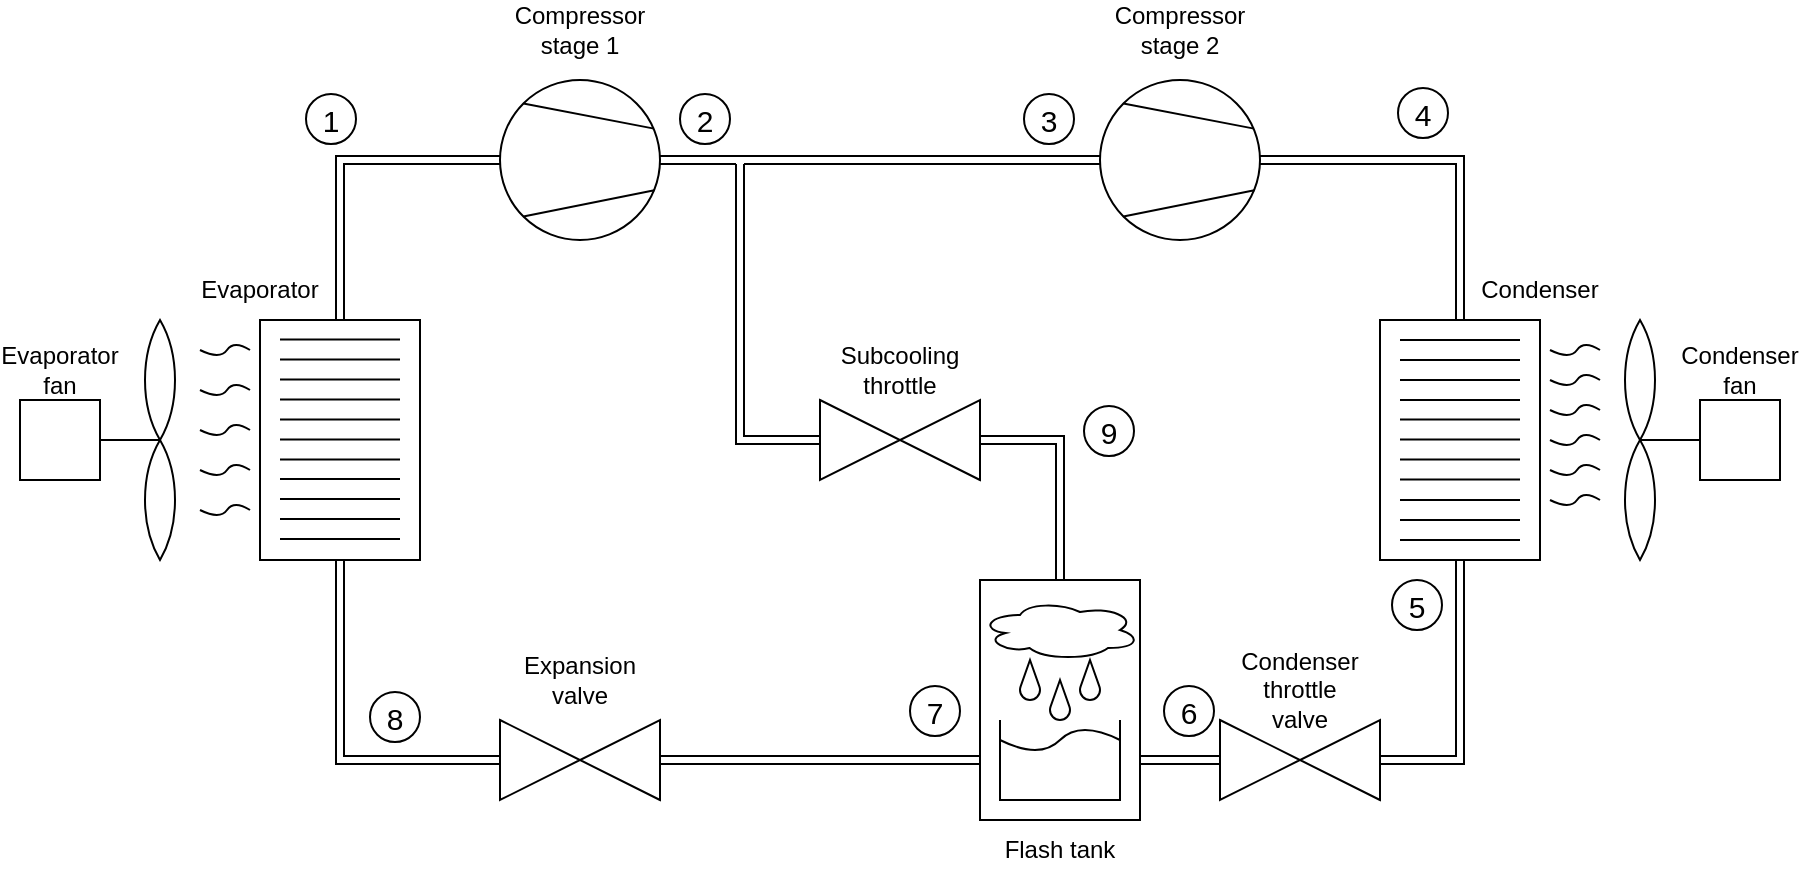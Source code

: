 <mxfile version="17.1.2" type="github">
  <diagram id="86LWPGzjrzok_drfQPmZ" name="Page-1">
    <mxGraphModel dx="786" dy="1054" grid="0" gridSize="10" guides="1" tooltips="1" connect="1" arrows="1" fold="1" page="1" pageScale="1" pageWidth="930" pageHeight="459" math="0" shadow="0">
      <root>
        <mxCell id="0" />
        <mxCell id="1" parent="0" />
        <mxCell id="T0VQDDk7Vr0k8I6lb6Ah-1" value="" style="group" parent="1" vertex="1" connectable="0">
          <mxGeometry x="13" y="14" width="900" height="440" as="geometry" />
        </mxCell>
        <mxCell id="ViR2Tt4yyh8v6bLRr8B0-2" value="" style="ellipse;whiteSpace=wrap;html=1;aspect=fixed;" parent="T0VQDDk7Vr0k8I6lb6Ah-1" vertex="1">
          <mxGeometry x="250" y="40" width="80" height="80" as="geometry" />
        </mxCell>
        <mxCell id="ViR2Tt4yyh8v6bLRr8B0-4" value="" style="rounded=0;whiteSpace=wrap;html=1;" parent="T0VQDDk7Vr0k8I6lb6Ah-1" vertex="1">
          <mxGeometry x="690" y="160" width="80" height="120" as="geometry" />
        </mxCell>
        <mxCell id="ViR2Tt4yyh8v6bLRr8B0-5" value="" style="rounded=0;whiteSpace=wrap;html=1;" parent="T0VQDDk7Vr0k8I6lb6Ah-1" vertex="1">
          <mxGeometry x="130" y="160" width="80" height="120" as="geometry" />
        </mxCell>
        <mxCell id="ViR2Tt4yyh8v6bLRr8B0-6" value="" style="triangle;whiteSpace=wrap;html=1;rotation=-180;" parent="T0VQDDk7Vr0k8I6lb6Ah-1" vertex="1">
          <mxGeometry x="290" y="360" width="40" height="40" as="geometry" />
        </mxCell>
        <mxCell id="ViR2Tt4yyh8v6bLRr8B0-7" value="" style="triangle;whiteSpace=wrap;html=1;" parent="T0VQDDk7Vr0k8I6lb6Ah-1" vertex="1">
          <mxGeometry x="250" y="360" width="40" height="40" as="geometry" />
        </mxCell>
        <mxCell id="ViR2Tt4yyh8v6bLRr8B0-8" value="" style="triangle;whiteSpace=wrap;html=1;rotation=-180;" parent="T0VQDDk7Vr0k8I6lb6Ah-1" vertex="1">
          <mxGeometry x="650" y="360" width="40" height="40" as="geometry" />
        </mxCell>
        <mxCell id="ViR2Tt4yyh8v6bLRr8B0-9" value="" style="triangle;whiteSpace=wrap;html=1;" parent="T0VQDDk7Vr0k8I6lb6Ah-1" vertex="1">
          <mxGeometry x="610" y="360" width="40" height="40" as="geometry" />
        </mxCell>
        <mxCell id="ViR2Tt4yyh8v6bLRr8B0-11" value="" style="rounded=0;whiteSpace=wrap;html=1;" parent="T0VQDDk7Vr0k8I6lb6Ah-1" vertex="1">
          <mxGeometry x="490" y="290" width="80" height="120" as="geometry" />
        </mxCell>
        <mxCell id="ViR2Tt4yyh8v6bLRr8B0-12" value="" style="triangle;whiteSpace=wrap;html=1;rotation=-180;" parent="T0VQDDk7Vr0k8I6lb6Ah-1" vertex="1">
          <mxGeometry x="450" y="200" width="40" height="40" as="geometry" />
        </mxCell>
        <mxCell id="ViR2Tt4yyh8v6bLRr8B0-13" value="" style="triangle;whiteSpace=wrap;html=1;" parent="T0VQDDk7Vr0k8I6lb6Ah-1" vertex="1">
          <mxGeometry x="410" y="200" width="40" height="40" as="geometry" />
        </mxCell>
        <mxCell id="ViR2Tt4yyh8v6bLRr8B0-15" value="" style="whiteSpace=wrap;html=1;shape=mxgraph.basic.pointed_oval" parent="T0VQDDk7Vr0k8I6lb6Ah-1" vertex="1">
          <mxGeometry x="810" y="160" width="20" height="60" as="geometry" />
        </mxCell>
        <mxCell id="ViR2Tt4yyh8v6bLRr8B0-16" value="" style="whiteSpace=wrap;html=1;shape=mxgraph.basic.pointed_oval" parent="T0VQDDk7Vr0k8I6lb6Ah-1" vertex="1">
          <mxGeometry x="810" y="220" width="20" height="60" as="geometry" />
        </mxCell>
        <mxCell id="ViR2Tt4yyh8v6bLRr8B0-18" value="" style="endArrow=none;html=1;rounded=0;entryX=0.5;entryY=0;entryDx=0;entryDy=0;entryPerimeter=0;" parent="T0VQDDk7Vr0k8I6lb6Ah-1" target="ViR2Tt4yyh8v6bLRr8B0-16" edge="1">
          <mxGeometry width="50" height="50" relative="1" as="geometry">
            <mxPoint x="850" y="220" as="sourcePoint" />
            <mxPoint x="820" y="230" as="targetPoint" />
          </mxGeometry>
        </mxCell>
        <mxCell id="ViR2Tt4yyh8v6bLRr8B0-19" value="" style="rounded=0;whiteSpace=wrap;html=1;" parent="T0VQDDk7Vr0k8I6lb6Ah-1" vertex="1">
          <mxGeometry x="850" y="200" width="40" height="40" as="geometry" />
        </mxCell>
        <mxCell id="ViR2Tt4yyh8v6bLRr8B0-20" value="" style="whiteSpace=wrap;html=1;shape=mxgraph.basic.pointed_oval" parent="T0VQDDk7Vr0k8I6lb6Ah-1" vertex="1">
          <mxGeometry x="70" y="160" width="20" height="60" as="geometry" />
        </mxCell>
        <mxCell id="ViR2Tt4yyh8v6bLRr8B0-21" value="" style="whiteSpace=wrap;html=1;shape=mxgraph.basic.pointed_oval" parent="T0VQDDk7Vr0k8I6lb6Ah-1" vertex="1">
          <mxGeometry x="70" y="220" width="20" height="60" as="geometry" />
        </mxCell>
        <mxCell id="ViR2Tt4yyh8v6bLRr8B0-22" value="" style="endArrow=none;html=1;rounded=0;entryX=0.5;entryY=0;entryDx=0;entryDy=0;entryPerimeter=0;exitX=1;exitY=0.5;exitDx=0;exitDy=0;" parent="T0VQDDk7Vr0k8I6lb6Ah-1" source="ViR2Tt4yyh8v6bLRr8B0-23" target="ViR2Tt4yyh8v6bLRr8B0-21" edge="1">
          <mxGeometry width="50" height="50" relative="1" as="geometry">
            <mxPoint x="50" y="220" as="sourcePoint" />
            <mxPoint x="20" y="230" as="targetPoint" />
          </mxGeometry>
        </mxCell>
        <mxCell id="ViR2Tt4yyh8v6bLRr8B0-23" value="" style="rounded=0;whiteSpace=wrap;html=1;" parent="T0VQDDk7Vr0k8I6lb6Ah-1" vertex="1">
          <mxGeometry x="10" y="200" width="40" height="40" as="geometry" />
        </mxCell>
        <mxCell id="ViR2Tt4yyh8v6bLRr8B0-24" value="" style="endArrow=none;html=1;rounded=0;exitX=1;exitY=0.5;exitDx=0;exitDy=0;shape=link;" parent="T0VQDDk7Vr0k8I6lb6Ah-1" source="ViR2Tt4yyh8v6bLRr8B0-2" edge="1">
          <mxGeometry width="50" height="50" relative="1" as="geometry">
            <mxPoint x="380" y="290" as="sourcePoint" />
            <mxPoint x="368" y="80" as="targetPoint" />
          </mxGeometry>
        </mxCell>
        <mxCell id="ViR2Tt4yyh8v6bLRr8B0-25" value="" style="endArrow=none;html=1;rounded=0;entryX=0;entryY=0.5;entryDx=0;entryDy=0;shape=link;" parent="T0VQDDk7Vr0k8I6lb6Ah-1" target="ViR2Tt4yyh8v6bLRr8B0-13" edge="1">
          <mxGeometry width="50" height="50" relative="1" as="geometry">
            <mxPoint x="370" y="82" as="sourcePoint" />
            <mxPoint x="560" y="90.0" as="targetPoint" />
            <Array as="points">
              <mxPoint x="370" y="220" />
            </Array>
          </mxGeometry>
        </mxCell>
        <mxCell id="ViR2Tt4yyh8v6bLRr8B0-26" value="" style="endArrow=none;html=1;rounded=0;entryX=0;entryY=0.5;entryDx=0;entryDy=0;exitX=0.5;exitY=0;exitDx=0;exitDy=0;shape=link;" parent="T0VQDDk7Vr0k8I6lb6Ah-1" source="ViR2Tt4yyh8v6bLRr8B0-11" target="ViR2Tt4yyh8v6bLRr8B0-12" edge="1">
          <mxGeometry width="50" height="50" relative="1" as="geometry">
            <mxPoint x="390" y="270" as="sourcePoint" />
            <mxPoint x="440" y="220" as="targetPoint" />
            <Array as="points">
              <mxPoint x="530" y="220" />
            </Array>
          </mxGeometry>
        </mxCell>
        <mxCell id="ViR2Tt4yyh8v6bLRr8B0-27" value="" style="endArrow=none;html=1;rounded=0;entryX=1;entryY=0.5;entryDx=0;entryDy=0;exitX=0.5;exitY=0;exitDx=0;exitDy=0;shape=link;" parent="T0VQDDk7Vr0k8I6lb6Ah-1" source="ViR2Tt4yyh8v6bLRr8B0-4" edge="1">
          <mxGeometry width="50" height="50" relative="1" as="geometry">
            <mxPoint x="540" y="330" as="sourcePoint" />
            <mxPoint x="630" y="80" as="targetPoint" />
            <Array as="points">
              <mxPoint x="730" y="80" />
            </Array>
          </mxGeometry>
        </mxCell>
        <mxCell id="ViR2Tt4yyh8v6bLRr8B0-28" value="" style="endArrow=none;html=1;rounded=0;entryX=0.5;entryY=1;entryDx=0;entryDy=0;exitX=0;exitY=0.5;exitDx=0;exitDy=0;shape=link;" parent="T0VQDDk7Vr0k8I6lb6Ah-1" source="ViR2Tt4yyh8v6bLRr8B0-8" target="ViR2Tt4yyh8v6bLRr8B0-4" edge="1">
          <mxGeometry width="50" height="50" relative="1" as="geometry">
            <mxPoint x="740" y="170" as="sourcePoint" />
            <mxPoint x="640" y="90" as="targetPoint" />
            <Array as="points">
              <mxPoint x="730" y="380" />
            </Array>
          </mxGeometry>
        </mxCell>
        <mxCell id="ViR2Tt4yyh8v6bLRr8B0-30" value="" style="endArrow=none;html=1;rounded=0;exitX=1;exitY=0.75;exitDx=0;exitDy=0;entryX=0;entryY=0.5;entryDx=0;entryDy=0;shape=link;" parent="T0VQDDk7Vr0k8I6lb6Ah-1" source="ViR2Tt4yyh8v6bLRr8B0-11" target="ViR2Tt4yyh8v6bLRr8B0-9" edge="1">
          <mxGeometry width="50" height="50" relative="1" as="geometry">
            <mxPoint x="340" y="90" as="sourcePoint" />
            <mxPoint x="560" y="90" as="targetPoint" />
          </mxGeometry>
        </mxCell>
        <mxCell id="ViR2Tt4yyh8v6bLRr8B0-31" value="" style="endArrow=none;html=1;rounded=0;exitX=0;exitY=0.5;exitDx=0;exitDy=0;entryX=0;entryY=0.75;entryDx=0;entryDy=0;shape=link;" parent="T0VQDDk7Vr0k8I6lb6Ah-1" source="ViR2Tt4yyh8v6bLRr8B0-6" target="ViR2Tt4yyh8v6bLRr8B0-11" edge="1">
          <mxGeometry width="50" height="50" relative="1" as="geometry">
            <mxPoint x="580" y="390" as="sourcePoint" />
            <mxPoint x="620" y="390" as="targetPoint" />
          </mxGeometry>
        </mxCell>
        <mxCell id="ViR2Tt4yyh8v6bLRr8B0-32" value="" style="endArrow=none;html=1;rounded=0;exitX=0.5;exitY=1;exitDx=0;exitDy=0;entryX=0;entryY=0.5;entryDx=0;entryDy=0;shape=link;" parent="T0VQDDk7Vr0k8I6lb6Ah-1" source="ViR2Tt4yyh8v6bLRr8B0-5" target="ViR2Tt4yyh8v6bLRr8B0-7" edge="1">
          <mxGeometry width="50" height="50" relative="1" as="geometry">
            <mxPoint x="340" y="390" as="sourcePoint" />
            <mxPoint x="500" y="390" as="targetPoint" />
            <Array as="points">
              <mxPoint x="170" y="380" />
            </Array>
          </mxGeometry>
        </mxCell>
        <mxCell id="ViR2Tt4yyh8v6bLRr8B0-33" value="" style="endArrow=none;html=1;rounded=0;entryX=0.5;entryY=0;entryDx=0;entryDy=0;exitX=0;exitY=0.5;exitDx=0;exitDy=0;shape=link;" parent="T0VQDDk7Vr0k8I6lb6Ah-1" source="ViR2Tt4yyh8v6bLRr8B0-2" target="ViR2Tt4yyh8v6bLRr8B0-5" edge="1">
          <mxGeometry width="50" height="50" relative="1" as="geometry">
            <mxPoint x="190" y="50" as="sourcePoint" />
            <mxPoint x="260" y="390" as="targetPoint" />
            <Array as="points">
              <mxPoint x="170" y="80" />
            </Array>
          </mxGeometry>
        </mxCell>
        <mxCell id="ViR2Tt4yyh8v6bLRr8B0-34" value="" style="endArrow=none;html=1;rounded=0;entryX=0.963;entryY=0.304;entryDx=0;entryDy=0;entryPerimeter=0;exitX=0;exitY=0;exitDx=0;exitDy=0;" parent="T0VQDDk7Vr0k8I6lb6Ah-1" source="ViR2Tt4yyh8v6bLRr8B0-2" target="ViR2Tt4yyh8v6bLRr8B0-2" edge="1">
          <mxGeometry width="50" height="50" relative="1" as="geometry">
            <mxPoint x="380" y="280" as="sourcePoint" />
            <mxPoint x="430" y="230" as="targetPoint" />
          </mxGeometry>
        </mxCell>
        <mxCell id="ViR2Tt4yyh8v6bLRr8B0-35" value="" style="endArrow=none;html=1;rounded=0;entryX=0.965;entryY=0.689;entryDx=0;entryDy=0;exitX=0;exitY=1;exitDx=0;exitDy=0;entryPerimeter=0;" parent="T0VQDDk7Vr0k8I6lb6Ah-1" source="ViR2Tt4yyh8v6bLRr8B0-2" target="ViR2Tt4yyh8v6bLRr8B0-2" edge="1">
          <mxGeometry width="50" height="50" relative="1" as="geometry">
            <mxPoint x="360" y="40" as="sourcePoint" />
            <mxPoint x="332.64" y="68.24" as="targetPoint" />
          </mxGeometry>
        </mxCell>
        <mxCell id="ViR2Tt4yyh8v6bLRr8B0-47" value="" style="ellipse;whiteSpace=wrap;html=1;aspect=fixed;" parent="T0VQDDk7Vr0k8I6lb6Ah-1" vertex="1">
          <mxGeometry x="550" y="40" width="80" height="80" as="geometry" />
        </mxCell>
        <mxCell id="ViR2Tt4yyh8v6bLRr8B0-48" value="" style="endArrow=none;html=1;rounded=0;entryX=0.963;entryY=0.304;entryDx=0;entryDy=0;entryPerimeter=0;exitX=0;exitY=0;exitDx=0;exitDy=0;" parent="T0VQDDk7Vr0k8I6lb6Ah-1" source="ViR2Tt4yyh8v6bLRr8B0-47" target="ViR2Tt4yyh8v6bLRr8B0-47" edge="1">
          <mxGeometry width="50" height="50" relative="1" as="geometry">
            <mxPoint x="680" y="280" as="sourcePoint" />
            <mxPoint x="730" y="230" as="targetPoint" />
          </mxGeometry>
        </mxCell>
        <mxCell id="ViR2Tt4yyh8v6bLRr8B0-49" value="" style="endArrow=none;html=1;rounded=0;entryX=0.965;entryY=0.689;entryDx=0;entryDy=0;exitX=0;exitY=1;exitDx=0;exitDy=0;entryPerimeter=0;" parent="T0VQDDk7Vr0k8I6lb6Ah-1" source="ViR2Tt4yyh8v6bLRr8B0-47" target="ViR2Tt4yyh8v6bLRr8B0-47" edge="1">
          <mxGeometry width="50" height="50" relative="1" as="geometry">
            <mxPoint x="660" y="40" as="sourcePoint" />
            <mxPoint x="632.64" y="68.24" as="targetPoint" />
          </mxGeometry>
        </mxCell>
        <mxCell id="ViR2Tt4yyh8v6bLRr8B0-55" value="" style="endArrow=none;html=1;rounded=0;" parent="T0VQDDk7Vr0k8I6lb6Ah-1" edge="1">
          <mxGeometry width="50" height="50" relative="1" as="geometry">
            <mxPoint x="200" y="199.77" as="sourcePoint" />
            <mxPoint x="140" y="199.77" as="targetPoint" />
          </mxGeometry>
        </mxCell>
        <mxCell id="ViR2Tt4yyh8v6bLRr8B0-56" value="" style="endArrow=none;html=1;rounded=0;" parent="T0VQDDk7Vr0k8I6lb6Ah-1" edge="1">
          <mxGeometry width="50" height="50" relative="1" as="geometry">
            <mxPoint x="200" y="209.77" as="sourcePoint" />
            <mxPoint x="140" y="209.77" as="targetPoint" />
          </mxGeometry>
        </mxCell>
        <mxCell id="ViR2Tt4yyh8v6bLRr8B0-57" value="" style="endArrow=none;html=1;rounded=0;" parent="T0VQDDk7Vr0k8I6lb6Ah-1" edge="1">
          <mxGeometry width="50" height="50" relative="1" as="geometry">
            <mxPoint x="200" y="219.77" as="sourcePoint" />
            <mxPoint x="140" y="219.77" as="targetPoint" />
          </mxGeometry>
        </mxCell>
        <mxCell id="ViR2Tt4yyh8v6bLRr8B0-58" value="" style="endArrow=none;html=1;rounded=0;" parent="T0VQDDk7Vr0k8I6lb6Ah-1" edge="1">
          <mxGeometry width="50" height="50" relative="1" as="geometry">
            <mxPoint x="200" y="229.77" as="sourcePoint" />
            <mxPoint x="140" y="229.77" as="targetPoint" />
          </mxGeometry>
        </mxCell>
        <mxCell id="ViR2Tt4yyh8v6bLRr8B0-59" value="" style="endArrow=none;html=1;rounded=0;" parent="T0VQDDk7Vr0k8I6lb6Ah-1" edge="1">
          <mxGeometry width="50" height="50" relative="1" as="geometry">
            <mxPoint x="200" y="239.46" as="sourcePoint" />
            <mxPoint x="140" y="239.46" as="targetPoint" />
          </mxGeometry>
        </mxCell>
        <mxCell id="ViR2Tt4yyh8v6bLRr8B0-60" value="" style="endArrow=none;html=1;rounded=0;" parent="T0VQDDk7Vr0k8I6lb6Ah-1" edge="1">
          <mxGeometry width="50" height="50" relative="1" as="geometry">
            <mxPoint x="200" y="249.46" as="sourcePoint" />
            <mxPoint x="140" y="249.46" as="targetPoint" />
          </mxGeometry>
        </mxCell>
        <mxCell id="ViR2Tt4yyh8v6bLRr8B0-61" value="" style="endArrow=none;html=1;rounded=0;" parent="T0VQDDk7Vr0k8I6lb6Ah-1" edge="1">
          <mxGeometry width="50" height="50" relative="1" as="geometry">
            <mxPoint x="200" y="259.46" as="sourcePoint" />
            <mxPoint x="140" y="259.46" as="targetPoint" />
          </mxGeometry>
        </mxCell>
        <mxCell id="ViR2Tt4yyh8v6bLRr8B0-62" value="" style="endArrow=none;html=1;rounded=0;" parent="T0VQDDk7Vr0k8I6lb6Ah-1" edge="1">
          <mxGeometry width="50" height="50" relative="1" as="geometry">
            <mxPoint x="200" y="269.46" as="sourcePoint" />
            <mxPoint x="140" y="269.46" as="targetPoint" />
          </mxGeometry>
        </mxCell>
        <mxCell id="ViR2Tt4yyh8v6bLRr8B0-63" value="" style="endArrow=none;html=1;rounded=0;" parent="T0VQDDk7Vr0k8I6lb6Ah-1" edge="1">
          <mxGeometry width="50" height="50" relative="1" as="geometry">
            <mxPoint x="760" y="170" as="sourcePoint" />
            <mxPoint x="700" y="170" as="targetPoint" />
          </mxGeometry>
        </mxCell>
        <mxCell id="ViR2Tt4yyh8v6bLRr8B0-64" value="" style="endArrow=none;html=1;rounded=0;" parent="T0VQDDk7Vr0k8I6lb6Ah-1" edge="1">
          <mxGeometry width="50" height="50" relative="1" as="geometry">
            <mxPoint x="760" y="180" as="sourcePoint" />
            <mxPoint x="700" y="180" as="targetPoint" />
          </mxGeometry>
        </mxCell>
        <mxCell id="ViR2Tt4yyh8v6bLRr8B0-65" value="" style="endArrow=none;html=1;rounded=0;" parent="T0VQDDk7Vr0k8I6lb6Ah-1" edge="1">
          <mxGeometry width="50" height="50" relative="1" as="geometry">
            <mxPoint x="760" y="190" as="sourcePoint" />
            <mxPoint x="700" y="190" as="targetPoint" />
          </mxGeometry>
        </mxCell>
        <mxCell id="ViR2Tt4yyh8v6bLRr8B0-66" value="" style="endArrow=none;html=1;rounded=0;" parent="T0VQDDk7Vr0k8I6lb6Ah-1" edge="1">
          <mxGeometry width="50" height="50" relative="1" as="geometry">
            <mxPoint x="760" y="200" as="sourcePoint" />
            <mxPoint x="700" y="200" as="targetPoint" />
          </mxGeometry>
        </mxCell>
        <mxCell id="ViR2Tt4yyh8v6bLRr8B0-67" value="" style="endArrow=none;html=1;rounded=0;" parent="T0VQDDk7Vr0k8I6lb6Ah-1" edge="1">
          <mxGeometry width="50" height="50" relative="1" as="geometry">
            <mxPoint x="760" y="209.69" as="sourcePoint" />
            <mxPoint x="700" y="209.69" as="targetPoint" />
          </mxGeometry>
        </mxCell>
        <mxCell id="ViR2Tt4yyh8v6bLRr8B0-68" value="" style="endArrow=none;html=1;rounded=0;" parent="T0VQDDk7Vr0k8I6lb6Ah-1" edge="1">
          <mxGeometry width="50" height="50" relative="1" as="geometry">
            <mxPoint x="760" y="219.69" as="sourcePoint" />
            <mxPoint x="700" y="219.69" as="targetPoint" />
          </mxGeometry>
        </mxCell>
        <mxCell id="ViR2Tt4yyh8v6bLRr8B0-69" value="" style="endArrow=none;html=1;rounded=0;" parent="T0VQDDk7Vr0k8I6lb6Ah-1" edge="1">
          <mxGeometry width="50" height="50" relative="1" as="geometry">
            <mxPoint x="760" y="229.69" as="sourcePoint" />
            <mxPoint x="700" y="229.69" as="targetPoint" />
          </mxGeometry>
        </mxCell>
        <mxCell id="ViR2Tt4yyh8v6bLRr8B0-70" value="" style="endArrow=none;html=1;rounded=0;" parent="T0VQDDk7Vr0k8I6lb6Ah-1" edge="1">
          <mxGeometry width="50" height="50" relative="1" as="geometry">
            <mxPoint x="760" y="239.69" as="sourcePoint" />
            <mxPoint x="700" y="239.69" as="targetPoint" />
          </mxGeometry>
        </mxCell>
        <mxCell id="ViR2Tt4yyh8v6bLRr8B0-71" value="" style="endArrow=none;html=1;rounded=0;" parent="T0VQDDk7Vr0k8I6lb6Ah-1" edge="1">
          <mxGeometry width="50" height="50" relative="1" as="geometry">
            <mxPoint x="760" y="250.0" as="sourcePoint" />
            <mxPoint x="700" y="250.0" as="targetPoint" />
          </mxGeometry>
        </mxCell>
        <mxCell id="ViR2Tt4yyh8v6bLRr8B0-72" value="" style="endArrow=none;html=1;rounded=0;" parent="T0VQDDk7Vr0k8I6lb6Ah-1" edge="1">
          <mxGeometry width="50" height="50" relative="1" as="geometry">
            <mxPoint x="760" y="260.0" as="sourcePoint" />
            <mxPoint x="700" y="260.0" as="targetPoint" />
          </mxGeometry>
        </mxCell>
        <mxCell id="ViR2Tt4yyh8v6bLRr8B0-73" value="" style="endArrow=none;html=1;rounded=0;" parent="T0VQDDk7Vr0k8I6lb6Ah-1" edge="1">
          <mxGeometry width="50" height="50" relative="1" as="geometry">
            <mxPoint x="760" y="270.0" as="sourcePoint" />
            <mxPoint x="700" y="270.0" as="targetPoint" />
          </mxGeometry>
        </mxCell>
        <mxCell id="ViR2Tt4yyh8v6bLRr8B0-74" value="" style="endArrow=none;html=1;rounded=0;" parent="T0VQDDk7Vr0k8I6lb6Ah-1" edge="1">
          <mxGeometry width="50" height="50" relative="1" as="geometry">
            <mxPoint x="200" y="169.77" as="sourcePoint" />
            <mxPoint x="140" y="169.77" as="targetPoint" />
          </mxGeometry>
        </mxCell>
        <mxCell id="ViR2Tt4yyh8v6bLRr8B0-75" value="" style="endArrow=none;html=1;rounded=0;" parent="T0VQDDk7Vr0k8I6lb6Ah-1" edge="1">
          <mxGeometry width="50" height="50" relative="1" as="geometry">
            <mxPoint x="200" y="179.77" as="sourcePoint" />
            <mxPoint x="140" y="179.77" as="targetPoint" />
          </mxGeometry>
        </mxCell>
        <mxCell id="ViR2Tt4yyh8v6bLRr8B0-76" value="" style="endArrow=none;html=1;rounded=0;" parent="T0VQDDk7Vr0k8I6lb6Ah-1" edge="1">
          <mxGeometry width="50" height="50" relative="1" as="geometry">
            <mxPoint x="200" y="189.77" as="sourcePoint" />
            <mxPoint x="140" y="189.77" as="targetPoint" />
          </mxGeometry>
        </mxCell>
        <mxCell id="ViR2Tt4yyh8v6bLRr8B0-77" value="" style="endArrow=none;html=1;rounded=0;" parent="T0VQDDk7Vr0k8I6lb6Ah-1" edge="1">
          <mxGeometry width="50" height="50" relative="1" as="geometry">
            <mxPoint x="560" y="400" as="sourcePoint" />
            <mxPoint x="500" y="400" as="targetPoint" />
          </mxGeometry>
        </mxCell>
        <mxCell id="ViR2Tt4yyh8v6bLRr8B0-78" value="" style="endArrow=none;html=1;rounded=0;" parent="T0VQDDk7Vr0k8I6lb6Ah-1" edge="1">
          <mxGeometry width="50" height="50" relative="1" as="geometry">
            <mxPoint x="500" y="400.54" as="sourcePoint" />
            <mxPoint x="500" y="360.0" as="targetPoint" />
          </mxGeometry>
        </mxCell>
        <mxCell id="ViR2Tt4yyh8v6bLRr8B0-80" value="" style="endArrow=none;html=1;rounded=0;" parent="T0VQDDk7Vr0k8I6lb6Ah-1" edge="1">
          <mxGeometry width="50" height="50" relative="1" as="geometry">
            <mxPoint x="560" y="400.54" as="sourcePoint" />
            <mxPoint x="560" y="360" as="targetPoint" />
          </mxGeometry>
        </mxCell>
        <mxCell id="ViR2Tt4yyh8v6bLRr8B0-81" value="" style="curved=1;endArrow=none;html=1;rounded=0;anchorPointDirection=1;endFill=0;" parent="T0VQDDk7Vr0k8I6lb6Ah-1" edge="1">
          <mxGeometry width="50" height="50" relative="1" as="geometry">
            <mxPoint x="500" y="370" as="sourcePoint" />
            <mxPoint x="560" y="370" as="targetPoint" />
            <Array as="points">
              <mxPoint x="520" y="380" />
              <mxPoint x="540" y="360" />
            </Array>
          </mxGeometry>
        </mxCell>
        <mxCell id="ViR2Tt4yyh8v6bLRr8B0-82" value="" style="ellipse;shape=cloud;whiteSpace=wrap;html=1;" parent="T0VQDDk7Vr0k8I6lb6Ah-1" vertex="1">
          <mxGeometry x="490" y="300" width="80" height="30" as="geometry" />
        </mxCell>
        <mxCell id="ViR2Tt4yyh8v6bLRr8B0-83" value="" style="verticalLabelPosition=bottom;verticalAlign=top;html=1;shape=mxgraph.basic.drop" parent="T0VQDDk7Vr0k8I6lb6Ah-1" vertex="1">
          <mxGeometry x="510" y="330" width="10" height="20" as="geometry" />
        </mxCell>
        <mxCell id="ViR2Tt4yyh8v6bLRr8B0-84" value="" style="verticalLabelPosition=bottom;verticalAlign=top;html=1;shape=mxgraph.basic.drop" parent="T0VQDDk7Vr0k8I6lb6Ah-1" vertex="1">
          <mxGeometry x="525" y="340" width="10" height="20" as="geometry" />
        </mxCell>
        <mxCell id="ViR2Tt4yyh8v6bLRr8B0-85" value="" style="verticalLabelPosition=bottom;verticalAlign=top;html=1;shape=mxgraph.basic.drop" parent="T0VQDDk7Vr0k8I6lb6Ah-1" vertex="1">
          <mxGeometry x="540" y="330" width="10" height="20" as="geometry" />
        </mxCell>
        <mxCell id="ViR2Tt4yyh8v6bLRr8B0-86" value="Compressor stage 1" style="text;html=1;strokeColor=none;fillColor=none;align=center;verticalAlign=middle;whiteSpace=wrap;rounded=0;" parent="T0VQDDk7Vr0k8I6lb6Ah-1" vertex="1">
          <mxGeometry x="260" width="60" height="30" as="geometry" />
        </mxCell>
        <mxCell id="ViR2Tt4yyh8v6bLRr8B0-87" value="Compressor stage 2" style="text;html=1;strokeColor=none;fillColor=none;align=center;verticalAlign=middle;whiteSpace=wrap;rounded=0;" parent="T0VQDDk7Vr0k8I6lb6Ah-1" vertex="1">
          <mxGeometry x="560" width="60" height="30" as="geometry" />
        </mxCell>
        <mxCell id="ViR2Tt4yyh8v6bLRr8B0-88" value="Condenser" style="text;html=1;strokeColor=none;fillColor=none;align=center;verticalAlign=middle;whiteSpace=wrap;rounded=0;" parent="T0VQDDk7Vr0k8I6lb6Ah-1" vertex="1">
          <mxGeometry x="740" y="130" width="60" height="30" as="geometry" />
        </mxCell>
        <mxCell id="ViR2Tt4yyh8v6bLRr8B0-89" value="Evaporator" style="text;html=1;strokeColor=none;fillColor=none;align=center;verticalAlign=middle;whiteSpace=wrap;rounded=0;" parent="T0VQDDk7Vr0k8I6lb6Ah-1" vertex="1">
          <mxGeometry x="100" y="130" width="60" height="30" as="geometry" />
        </mxCell>
        <mxCell id="ViR2Tt4yyh8v6bLRr8B0-90" value="Flash tank" style="text;html=1;strokeColor=none;fillColor=none;align=center;verticalAlign=middle;whiteSpace=wrap;rounded=0;" parent="T0VQDDk7Vr0k8I6lb6Ah-1" vertex="1">
          <mxGeometry x="500" y="410" width="60" height="30" as="geometry" />
        </mxCell>
        <mxCell id="ViR2Tt4yyh8v6bLRr8B0-91" value="Subcooling throttle" style="text;html=1;strokeColor=none;fillColor=none;align=center;verticalAlign=middle;whiteSpace=wrap;rounded=0;" parent="T0VQDDk7Vr0k8I6lb6Ah-1" vertex="1">
          <mxGeometry x="420" y="170" width="60" height="30" as="geometry" />
        </mxCell>
        <mxCell id="ViR2Tt4yyh8v6bLRr8B0-92" value="Expansion valve" style="text;html=1;strokeColor=none;fillColor=none;align=center;verticalAlign=middle;whiteSpace=wrap;rounded=0;" parent="T0VQDDk7Vr0k8I6lb6Ah-1" vertex="1">
          <mxGeometry x="260" y="325" width="60" height="30" as="geometry" />
        </mxCell>
        <mxCell id="ViR2Tt4yyh8v6bLRr8B0-93" value="Condenser throttle valve" style="text;html=1;strokeColor=none;fillColor=none;align=center;verticalAlign=middle;whiteSpace=wrap;rounded=0;" parent="T0VQDDk7Vr0k8I6lb6Ah-1" vertex="1">
          <mxGeometry x="620" y="330" width="60" height="30" as="geometry" />
        </mxCell>
        <mxCell id="ViR2Tt4yyh8v6bLRr8B0-94" value="Evaporator&lt;br&gt;fan" style="text;html=1;strokeColor=none;fillColor=none;align=center;verticalAlign=middle;whiteSpace=wrap;rounded=0;" parent="T0VQDDk7Vr0k8I6lb6Ah-1" vertex="1">
          <mxGeometry y="170" width="60" height="30" as="geometry" />
        </mxCell>
        <mxCell id="ViR2Tt4yyh8v6bLRr8B0-95" value="Condenser&lt;br&gt;fan" style="text;html=1;strokeColor=none;fillColor=none;align=center;verticalAlign=middle;whiteSpace=wrap;rounded=0;" parent="T0VQDDk7Vr0k8I6lb6Ah-1" vertex="1">
          <mxGeometry x="840" y="170" width="60" height="30" as="geometry" />
        </mxCell>
        <mxCell id="ViR2Tt4yyh8v6bLRr8B0-98" value="" style="curved=1;endArrow=none;html=1;rounded=0;anchorPointDirection=1;endFill=0;" parent="T0VQDDk7Vr0k8I6lb6Ah-1" edge="1">
          <mxGeometry width="50" height="50" relative="1" as="geometry">
            <mxPoint x="100" y="195" as="sourcePoint" />
            <mxPoint x="125" y="195" as="targetPoint" />
            <Array as="points">
              <mxPoint x="110" y="200" />
              <mxPoint x="117" y="190" />
            </Array>
          </mxGeometry>
        </mxCell>
        <mxCell id="ViR2Tt4yyh8v6bLRr8B0-99" value="" style="curved=1;endArrow=none;html=1;rounded=0;anchorPointDirection=1;endFill=0;" parent="T0VQDDk7Vr0k8I6lb6Ah-1" edge="1">
          <mxGeometry width="50" height="50" relative="1" as="geometry">
            <mxPoint x="100" y="215.0" as="sourcePoint" />
            <mxPoint x="125" y="215.0" as="targetPoint" />
            <Array as="points">
              <mxPoint x="110" y="220" />
              <mxPoint x="117" y="210" />
            </Array>
          </mxGeometry>
        </mxCell>
        <mxCell id="ViR2Tt4yyh8v6bLRr8B0-100" value="" style="curved=1;endArrow=none;html=1;rounded=0;anchorPointDirection=1;endFill=0;" parent="T0VQDDk7Vr0k8I6lb6Ah-1" edge="1">
          <mxGeometry width="50" height="50" relative="1" as="geometry">
            <mxPoint x="100" y="235.0" as="sourcePoint" />
            <mxPoint x="125" y="235.0" as="targetPoint" />
            <Array as="points">
              <mxPoint x="110" y="240" />
              <mxPoint x="117" y="230" />
            </Array>
          </mxGeometry>
        </mxCell>
        <mxCell id="ViR2Tt4yyh8v6bLRr8B0-101" value="" style="curved=1;endArrow=none;html=1;rounded=0;anchorPointDirection=1;endFill=0;" parent="T0VQDDk7Vr0k8I6lb6Ah-1" edge="1">
          <mxGeometry width="50" height="50" relative="1" as="geometry">
            <mxPoint x="100" y="255.0" as="sourcePoint" />
            <mxPoint x="125" y="255.0" as="targetPoint" />
            <Array as="points">
              <mxPoint x="110" y="260" />
              <mxPoint x="117" y="250" />
            </Array>
          </mxGeometry>
        </mxCell>
        <mxCell id="ViR2Tt4yyh8v6bLRr8B0-102" value="" style="curved=1;endArrow=none;html=1;rounded=0;anchorPointDirection=1;endFill=0;" parent="T0VQDDk7Vr0k8I6lb6Ah-1" edge="1">
          <mxGeometry width="50" height="50" relative="1" as="geometry">
            <mxPoint x="100" y="175.0" as="sourcePoint" />
            <mxPoint x="125" y="175.0" as="targetPoint" />
            <Array as="points">
              <mxPoint x="110" y="180" />
              <mxPoint x="117" y="170" />
            </Array>
          </mxGeometry>
        </mxCell>
        <mxCell id="ViR2Tt4yyh8v6bLRr8B0-108" value="" style="curved=1;endArrow=none;html=1;rounded=0;anchorPointDirection=1;endFill=0;" parent="T0VQDDk7Vr0k8I6lb6Ah-1" edge="1">
          <mxGeometry width="50" height="50" relative="1" as="geometry">
            <mxPoint x="775" y="175.0" as="sourcePoint" />
            <mxPoint x="800" y="175.0" as="targetPoint" />
            <Array as="points">
              <mxPoint x="785" y="180" />
              <mxPoint x="792" y="170" />
            </Array>
          </mxGeometry>
        </mxCell>
        <mxCell id="ViR2Tt4yyh8v6bLRr8B0-110" value="" style="curved=1;endArrow=none;html=1;rounded=0;anchorPointDirection=1;endFill=0;" parent="T0VQDDk7Vr0k8I6lb6Ah-1" edge="1">
          <mxGeometry width="50" height="50" relative="1" as="geometry">
            <mxPoint x="775" y="190.0" as="sourcePoint" />
            <mxPoint x="800" y="190.0" as="targetPoint" />
            <Array as="points">
              <mxPoint x="785" y="195" />
              <mxPoint x="792" y="185" />
            </Array>
          </mxGeometry>
        </mxCell>
        <mxCell id="ViR2Tt4yyh8v6bLRr8B0-111" value="" style="curved=1;endArrow=none;html=1;rounded=0;anchorPointDirection=1;endFill=0;" parent="T0VQDDk7Vr0k8I6lb6Ah-1" edge="1">
          <mxGeometry width="50" height="50" relative="1" as="geometry">
            <mxPoint x="775" y="205.0" as="sourcePoint" />
            <mxPoint x="800" y="205.0" as="targetPoint" />
            <Array as="points">
              <mxPoint x="785" y="210" />
              <mxPoint x="792" y="200" />
            </Array>
          </mxGeometry>
        </mxCell>
        <mxCell id="ViR2Tt4yyh8v6bLRr8B0-112" value="" style="curved=1;endArrow=none;html=1;rounded=0;anchorPointDirection=1;endFill=0;" parent="T0VQDDk7Vr0k8I6lb6Ah-1" edge="1">
          <mxGeometry width="50" height="50" relative="1" as="geometry">
            <mxPoint x="775" y="220.0" as="sourcePoint" />
            <mxPoint x="800" y="220.0" as="targetPoint" />
            <Array as="points">
              <mxPoint x="785" y="225" />
              <mxPoint x="792" y="215" />
            </Array>
          </mxGeometry>
        </mxCell>
        <mxCell id="ViR2Tt4yyh8v6bLRr8B0-113" value="" style="curved=1;endArrow=none;html=1;rounded=0;anchorPointDirection=1;endFill=0;" parent="T0VQDDk7Vr0k8I6lb6Ah-1" edge="1">
          <mxGeometry width="50" height="50" relative="1" as="geometry">
            <mxPoint x="775" y="235.0" as="sourcePoint" />
            <mxPoint x="800" y="235.0" as="targetPoint" />
            <Array as="points">
              <mxPoint x="785" y="240" />
              <mxPoint x="792" y="230" />
            </Array>
          </mxGeometry>
        </mxCell>
        <mxCell id="ViR2Tt4yyh8v6bLRr8B0-114" value="" style="curved=1;endArrow=none;html=1;rounded=0;anchorPointDirection=1;endFill=0;" parent="T0VQDDk7Vr0k8I6lb6Ah-1" edge="1">
          <mxGeometry width="50" height="50" relative="1" as="geometry">
            <mxPoint x="775" y="250.0" as="sourcePoint" />
            <mxPoint x="800" y="250.0" as="targetPoint" />
            <Array as="points">
              <mxPoint x="785" y="255" />
              <mxPoint x="792" y="245" />
            </Array>
          </mxGeometry>
        </mxCell>
        <mxCell id="ViR2Tt4yyh8v6bLRr8B0-115" value="" style="endArrow=none;html=1;rounded=0;shape=link;entryX=0;entryY=0.5;entryDx=0;entryDy=0;" parent="T0VQDDk7Vr0k8I6lb6Ah-1" target="ViR2Tt4yyh8v6bLRr8B0-47" edge="1">
          <mxGeometry width="50" height="50" relative="1" as="geometry">
            <mxPoint x="372" y="80" as="sourcePoint" />
            <mxPoint x="510" y="90" as="targetPoint" />
          </mxGeometry>
        </mxCell>
        <mxCell id="ViR2Tt4yyh8v6bLRr8B0-116" value="" style="endArrow=none;html=1;rounded=0;curved=1;" parent="T0VQDDk7Vr0k8I6lb6Ah-1" edge="1">
          <mxGeometry width="50" height="50" relative="1" as="geometry">
            <mxPoint x="366" y="78" as="sourcePoint" />
            <mxPoint x="373" y="78" as="targetPoint" />
          </mxGeometry>
        </mxCell>
        <mxCell id="ViR2Tt4yyh8v6bLRr8B0-117" value="" style="endArrow=none;html=1;rounded=0;curved=1;" parent="T0VQDDk7Vr0k8I6lb6Ah-1" edge="1">
          <mxGeometry width="50" height="50" relative="1" as="geometry">
            <mxPoint x="361" y="82.0" as="sourcePoint" />
            <mxPoint x="368" y="82" as="targetPoint" />
          </mxGeometry>
        </mxCell>
        <mxCell id="BIku93GV1AMmx44TNClJ-4" value="1" style="ellipse;whiteSpace=wrap;html=1;aspect=fixed;fontSize=15;" parent="T0VQDDk7Vr0k8I6lb6Ah-1" vertex="1">
          <mxGeometry x="153" y="47" width="25" height="25" as="geometry" />
        </mxCell>
        <mxCell id="BIku93GV1AMmx44TNClJ-5" value="2" style="ellipse;whiteSpace=wrap;html=1;aspect=fixed;fontSize=15;" parent="T0VQDDk7Vr0k8I6lb6Ah-1" vertex="1">
          <mxGeometry x="340" y="47" width="25" height="25" as="geometry" />
        </mxCell>
        <mxCell id="BIku93GV1AMmx44TNClJ-6" value="5" style="ellipse;whiteSpace=wrap;html=1;aspect=fixed;fontSize=15;" parent="T0VQDDk7Vr0k8I6lb6Ah-1" vertex="1">
          <mxGeometry x="696" y="290" width="25" height="25" as="geometry" />
        </mxCell>
        <mxCell id="BIku93GV1AMmx44TNClJ-7" value="9" style="ellipse;whiteSpace=wrap;html=1;aspect=fixed;fontSize=15;" parent="T0VQDDk7Vr0k8I6lb6Ah-1" vertex="1">
          <mxGeometry x="542" y="203" width="25" height="25" as="geometry" />
        </mxCell>
        <mxCell id="BIku93GV1AMmx44TNClJ-8" value="7" style="ellipse;whiteSpace=wrap;html=1;aspect=fixed;fontSize=15;" parent="T0VQDDk7Vr0k8I6lb6Ah-1" vertex="1">
          <mxGeometry x="455" y="343" width="25" height="25" as="geometry" />
        </mxCell>
        <mxCell id="BIku93GV1AMmx44TNClJ-10" value="3" style="ellipse;whiteSpace=wrap;html=1;aspect=fixed;fontSize=15;" parent="T0VQDDk7Vr0k8I6lb6Ah-1" vertex="1">
          <mxGeometry x="512" y="47" width="25" height="25" as="geometry" />
        </mxCell>
        <mxCell id="BIku93GV1AMmx44TNClJ-11" value="8" style="ellipse;whiteSpace=wrap;html=1;aspect=fixed;fontSize=15;" parent="T0VQDDk7Vr0k8I6lb6Ah-1" vertex="1">
          <mxGeometry x="185" y="346" width="25" height="25" as="geometry" />
        </mxCell>
        <mxCell id="BIku93GV1AMmx44TNClJ-13" value="4" style="ellipse;whiteSpace=wrap;html=1;aspect=fixed;fontSize=15;" parent="T0VQDDk7Vr0k8I6lb6Ah-1" vertex="1">
          <mxGeometry x="699" y="44" width="25" height="25" as="geometry" />
        </mxCell>
        <mxCell id="BIku93GV1AMmx44TNClJ-15" value="6" style="ellipse;whiteSpace=wrap;html=1;aspect=fixed;fontSize=15;" parent="T0VQDDk7Vr0k8I6lb6Ah-1" vertex="1">
          <mxGeometry x="582" y="343" width="25" height="25" as="geometry" />
        </mxCell>
      </root>
    </mxGraphModel>
  </diagram>
</mxfile>

